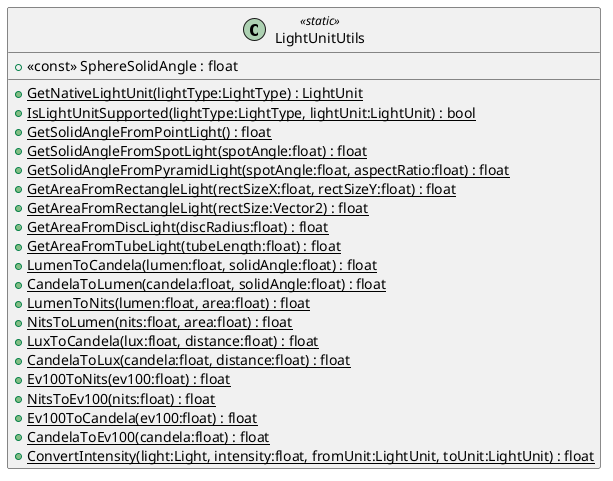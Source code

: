 @startuml
class LightUnitUtils <<static>> {
    + <<const>> SphereSolidAngle : float
    + {static} GetNativeLightUnit(lightType:LightType) : LightUnit
    + {static} IsLightUnitSupported(lightType:LightType, lightUnit:LightUnit) : bool
    + {static} GetSolidAngleFromPointLight() : float
    + {static} GetSolidAngleFromSpotLight(spotAngle:float) : float
    + {static} GetSolidAngleFromPyramidLight(spotAngle:float, aspectRatio:float) : float
    + {static} GetAreaFromRectangleLight(rectSizeX:float, rectSizeY:float) : float
    + {static} GetAreaFromRectangleLight(rectSize:Vector2) : float
    + {static} GetAreaFromDiscLight(discRadius:float) : float
    + {static} GetAreaFromTubeLight(tubeLength:float) : float
    + {static} LumenToCandela(lumen:float, solidAngle:float) : float
    + {static} CandelaToLumen(candela:float, solidAngle:float) : float
    + {static} LumenToNits(lumen:float, area:float) : float
    + {static} NitsToLumen(nits:float, area:float) : float
    + {static} LuxToCandela(lux:float, distance:float) : float
    + {static} CandelaToLux(candela:float, distance:float) : float
    + {static} Ev100ToNits(ev100:float) : float
    + {static} NitsToEv100(nits:float) : float
    + {static} Ev100ToCandela(ev100:float) : float
    + {static} CandelaToEv100(candela:float) : float
    + {static} ConvertIntensity(light:Light, intensity:float, fromUnit:LightUnit, toUnit:LightUnit) : float
}
@enduml
